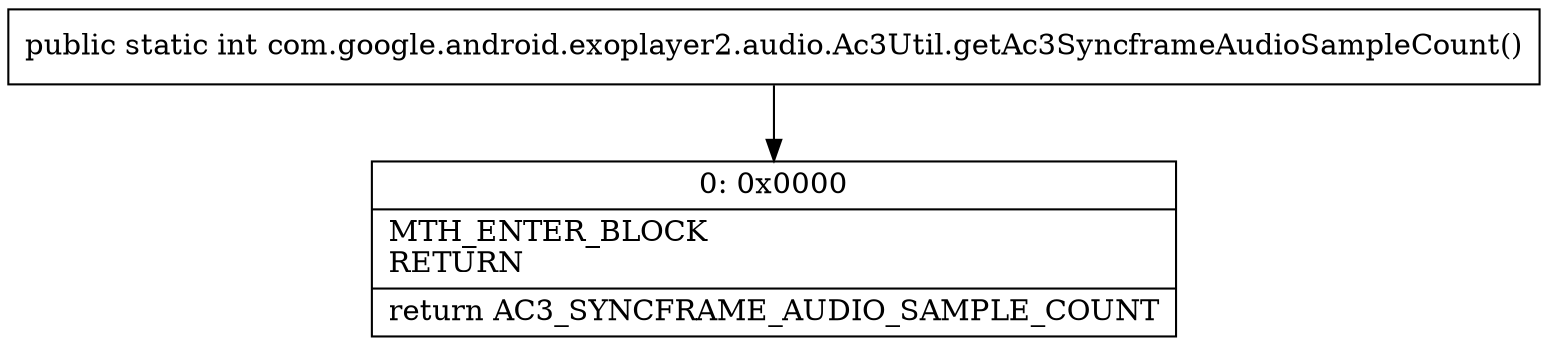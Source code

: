 digraph "CFG forcom.google.android.exoplayer2.audio.Ac3Util.getAc3SyncframeAudioSampleCount()I" {
Node_0 [shape=record,label="{0\:\ 0x0000|MTH_ENTER_BLOCK\lRETURN\l|return AC3_SYNCFRAME_AUDIO_SAMPLE_COUNT\l}"];
MethodNode[shape=record,label="{public static int com.google.android.exoplayer2.audio.Ac3Util.getAc3SyncframeAudioSampleCount() }"];
MethodNode -> Node_0;
}

